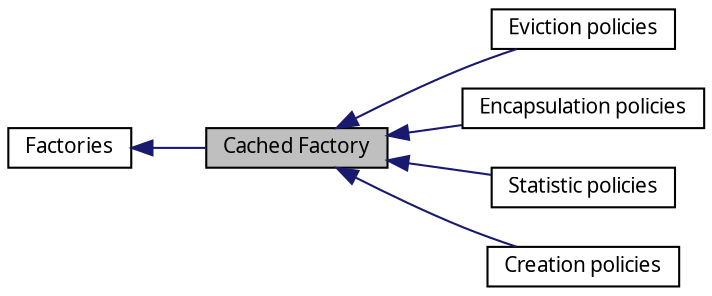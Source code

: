 digraph structs
{
  bgcolor="transparent";
  edge [fontname="FreeSans.ttf",fontsize=8,labelfontname="FreeSans.ttf",labelfontsize=8];
  node [fontname="FreeSans.ttf",fontsize=10,shape=record];
rankdir=LR;
  Node0 [label="Cached Factory",height=0.2,width=0.4,color="black", fillcolor="grey75", style="filled" fontcolor="black"];
  Node4 [label="Eviction policies",height=0.2,width=0.4,color="black",URL="$a00619.html"];
  Node2 [label="Encapsulation policies",height=0.2,width=0.4,color="black",URL="$a00617.html"];
  Node1 [label="Factories",height=0.2,width=0.4,color="black",URL="$a00614.html"];
  Node5 [label="Statistic policies",height=0.2,width=0.4,color="black",URL="$a00620.html"];
  Node3 [label="Creation policies",height=0.2,width=0.4,color="black",URL="$a00618.html"];
  Node1->Node0 [shape=plaintext, color="midnightblue", dir="back", style="solid"];
  Node0->Node2 [shape=plaintext, color="midnightblue", dir="back", style="solid"];
  Node0->Node3 [shape=plaintext, color="midnightblue", dir="back", style="solid"];
  Node0->Node4 [shape=plaintext, color="midnightblue", dir="back", style="solid"];
  Node0->Node5 [shape=plaintext, color="midnightblue", dir="back", style="solid"];
}
